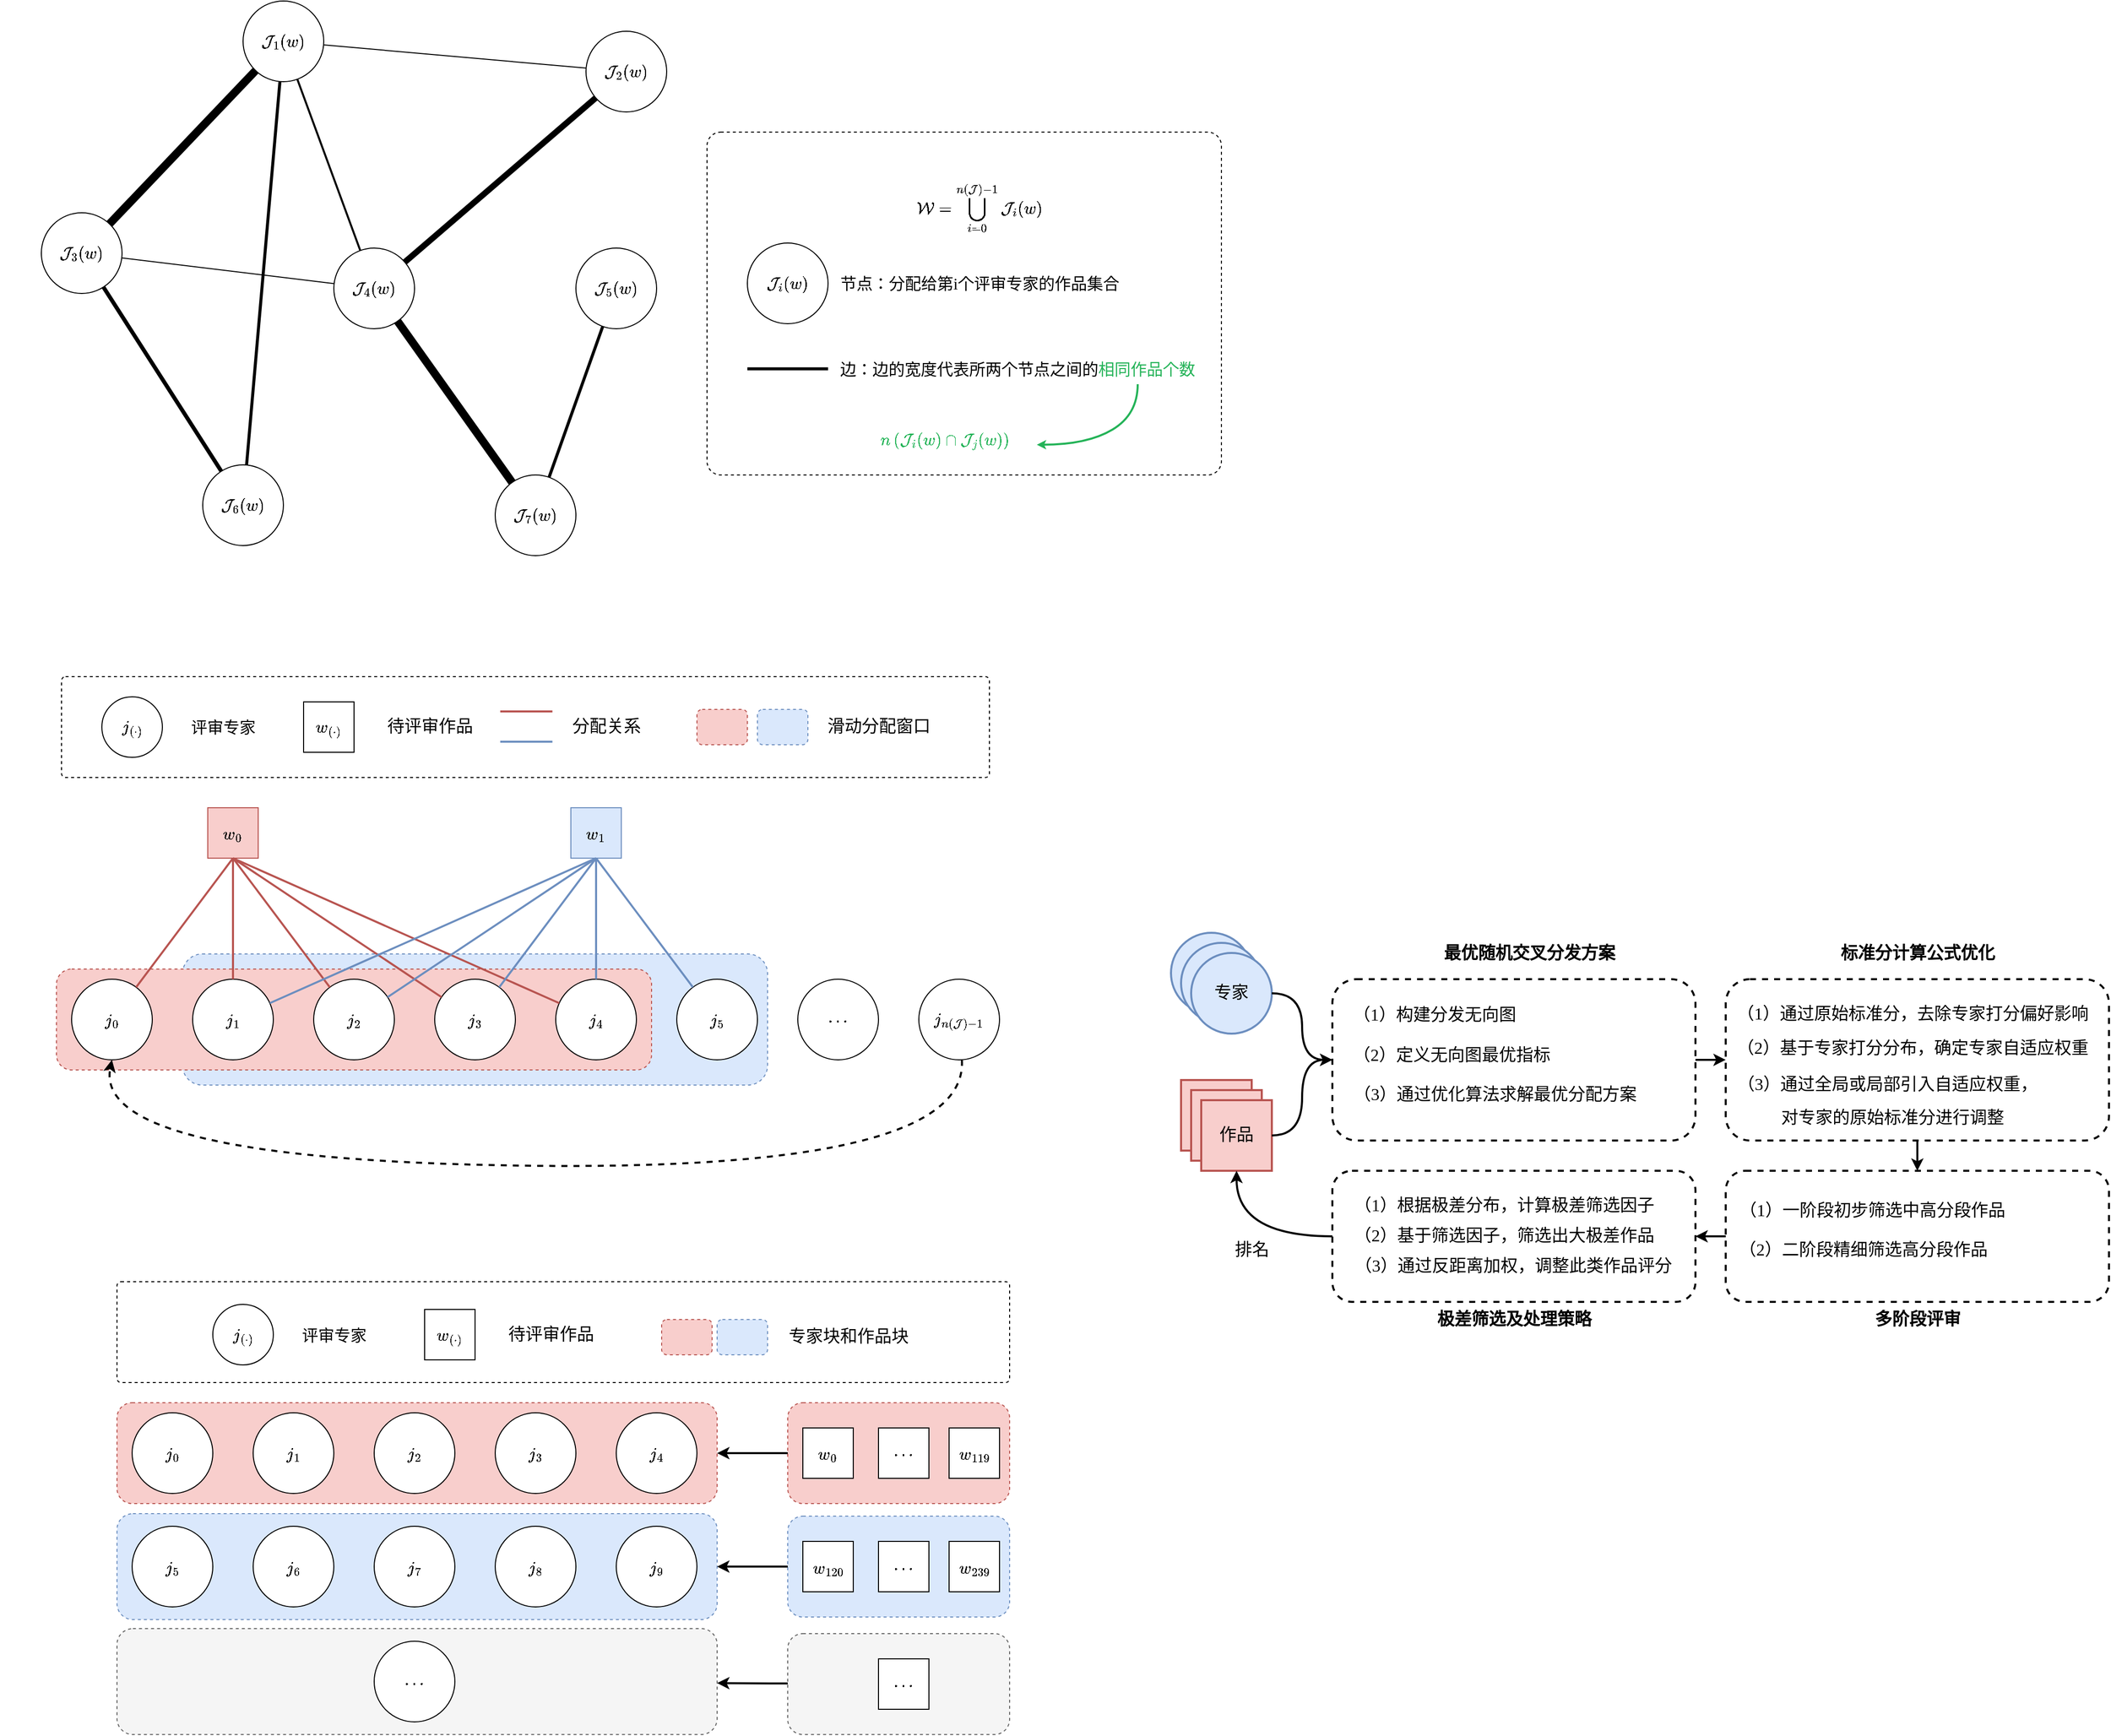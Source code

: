 <mxfile version="20.6.2" type="device"><diagram id="6mnL6-trWgW2ORYR0rq7" name="Page-1"><mxGraphModel dx="1422" dy="939" grid="1" gridSize="10" guides="1" tooltips="1" connect="1" arrows="1" fold="1" page="1" pageScale="1" pageWidth="850" pageHeight="1100" math="1" shadow="0"><root><mxCell id="0"/><mxCell id="1" parent="0"/><mxCell id="zlyJCA2p7fz-9SSnU2Si-29" value="" style="rounded=1;whiteSpace=wrap;html=1;strokeWidth=1;fontFamily=STKAITI;fontSize=16;dashed=1;arcSize=4;fontStyle=0" parent="1" vertex="1"><mxGeometry x="30" y="1020" width="920" height="100" as="geometry"/></mxCell><mxCell id="zlyJCA2p7fz-9SSnU2Si-14" value="" style="rounded=1;whiteSpace=wrap;html=1;fontSize=16;dashed=1;fillColor=#dae8fc;strokeColor=#6c8ebf;strokeWidth=1;fontFamily=STKAITI;fontStyle=0" parent="1" vertex="1"><mxGeometry x="150" y="1295" width="580" height="130" as="geometry"/></mxCell><mxCell id="zlyJCA2p7fz-9SSnU2Si-12" value="" style="rounded=1;whiteSpace=wrap;html=1;fontSize=16;dashed=1;fillColor=#f8cecc;strokeColor=#b85450;strokeWidth=1;fontFamily=STKAITI;fontStyle=0" parent="1" vertex="1"><mxGeometry x="25" y="1310" width="590" height="100" as="geometry"/></mxCell><mxCell id="l0SmuVakoMEHVjFLr91U-45" value="" style="rounded=1;whiteSpace=wrap;html=1;strokeWidth=1;fontFamily=STKAITI;fontSize=16;dashed=1;arcSize=4;fontStyle=0" parent="1" vertex="1"><mxGeometry x="670" y="480" width="510" height="340" as="geometry"/></mxCell><mxCell id="l0SmuVakoMEHVjFLr91U-13" value="$$\mathcal{J}_3{(w)}$$" style="ellipse;whiteSpace=wrap;html=1;aspect=fixed;strokeWidth=1;fontSize=16;fontFamily=STKAITI;fontStyle=0" parent="1" vertex="1"><mxGeometry x="10" y="560" width="80" height="80" as="geometry"/></mxCell><mxCell id="l0SmuVakoMEHVjFLr91U-14" value="$$\mathcal{J}_1{(w)}$$" style="ellipse;whiteSpace=wrap;html=1;aspect=fixed;strokeWidth=1;fontSize=16;fontFamily=STKAITI;fontStyle=0" parent="1" vertex="1"><mxGeometry x="210" y="350" width="80" height="80" as="geometry"/></mxCell><mxCell id="l0SmuVakoMEHVjFLr91U-16" value="$$\mathcal{J}_2{(w)}$$" style="ellipse;whiteSpace=wrap;html=1;aspect=fixed;strokeWidth=1;fontSize=16;fontFamily=STKAITI;fontStyle=0" parent="1" vertex="1"><mxGeometry x="550" y="380" width="80" height="80" as="geometry"/></mxCell><mxCell id="l0SmuVakoMEHVjFLr91U-17" value="" style="endArrow=none;html=1;strokeWidth=8;endSize=3;fontSize=16;fontFamily=STKAITI;fontStyle=0;curved=1;" parent="1" source="l0SmuVakoMEHVjFLr91U-13" target="l0SmuVakoMEHVjFLr91U-14" edge="1"><mxGeometry width="50" height="50" relative="1" as="geometry"><mxPoint x="400" y="490" as="sourcePoint"/><mxPoint x="450" y="440" as="targetPoint"/></mxGeometry></mxCell><mxCell id="l0SmuVakoMEHVjFLr91U-18" value="" style="endArrow=none;html=1;strokeWidth=1;endSize=3;fontSize=16;fontFamily=STKAITI;fontStyle=0;curved=1;" parent="1" source="l0SmuVakoMEHVjFLr91U-16" target="l0SmuVakoMEHVjFLr91U-14" edge="1"><mxGeometry width="50" height="50" relative="1" as="geometry"><mxPoint x="400" y="490" as="sourcePoint"/><mxPoint x="450" y="440" as="targetPoint"/></mxGeometry></mxCell><mxCell id="l0SmuVakoMEHVjFLr91U-19" value="$$\mathcal{J}_6{(w)}$$" style="ellipse;whiteSpace=wrap;html=1;aspect=fixed;strokeWidth=1;fontSize=16;fontFamily=STKAITI;fontStyle=0" parent="1" vertex="1"><mxGeometry x="170" y="810" width="80" height="80" as="geometry"/></mxCell><mxCell id="l0SmuVakoMEHVjFLr91U-20" value="$$\mathcal{J}_7{(w)}$$" style="ellipse;whiteSpace=wrap;html=1;aspect=fixed;strokeWidth=1;fontSize=16;fontFamily=STKAITI;fontStyle=0" parent="1" vertex="1"><mxGeometry x="460" y="820" width="80" height="80" as="geometry"/></mxCell><mxCell id="l0SmuVakoMEHVjFLr91U-21" value="$$\mathcal{J}_4{(w)}$$" style="ellipse;whiteSpace=wrap;html=1;aspect=fixed;strokeWidth=1;fontSize=16;fontFamily=STKAITI;fontStyle=0" parent="1" vertex="1"><mxGeometry x="300" y="595" width="80" height="80" as="geometry"/></mxCell><mxCell id="l0SmuVakoMEHVjFLr91U-22" value="$$\mathcal{J}_5{(w)}$$" style="ellipse;whiteSpace=wrap;html=1;aspect=fixed;strokeWidth=1;fontSize=16;fontFamily=STKAITI;fontStyle=0" parent="1" vertex="1"><mxGeometry x="540" y="595" width="80" height="80" as="geometry"/></mxCell><mxCell id="l0SmuVakoMEHVjFLr91U-24" value="" style="endArrow=none;html=1;strokeWidth=1;endSize=3;fontSize=16;fontFamily=STKAITI;fontStyle=0;curved=1;" parent="1" source="l0SmuVakoMEHVjFLr91U-13" target="l0SmuVakoMEHVjFLr91U-21" edge="1"><mxGeometry width="50" height="50" relative="1" as="geometry"><mxPoint x="125.158" y="588.902" as="sourcePoint"/><mxPoint x="244.832" y="441.09" as="targetPoint"/></mxGeometry></mxCell><mxCell id="l0SmuVakoMEHVjFLr91U-25" value="" style="endArrow=none;html=1;strokeWidth=4;endSize=3;fontSize=16;fontFamily=STKAITI;fontStyle=0;curved=1;" parent="1" source="l0SmuVakoMEHVjFLr91U-13" target="l0SmuVakoMEHVjFLr91U-19" edge="1"><mxGeometry width="50" height="50" relative="1" as="geometry"><mxPoint x="135.158" y="598.902" as="sourcePoint"/><mxPoint x="254.832" y="451.09" as="targetPoint"/></mxGeometry></mxCell><mxCell id="l0SmuVakoMEHVjFLr91U-26" value="" style="endArrow=none;html=1;strokeWidth=6;endSize=3;fontSize=16;fontFamily=STKAITI;fontStyle=0;curved=1;" parent="1" source="l0SmuVakoMEHVjFLr91U-21" target="l0SmuVakoMEHVjFLr91U-16" edge="1"><mxGeometry width="50" height="50" relative="1" as="geometry"><mxPoint x="349.998" y="670.002" as="sourcePoint"/><mxPoint x="469.672" y="522.19" as="targetPoint"/></mxGeometry></mxCell><mxCell id="l0SmuVakoMEHVjFLr91U-27" value="" style="endArrow=none;html=1;strokeWidth=8;endSize=3;fontSize=16;fontFamily=STKAITI;fontStyle=0;curved=1;" parent="1" source="l0SmuVakoMEHVjFLr91U-20" target="l0SmuVakoMEHVjFLr91U-21" edge="1"><mxGeometry width="50" height="50" relative="1" as="geometry"><mxPoint x="319.998" y="790.002" as="sourcePoint"/><mxPoint x="439.672" y="642.19" as="targetPoint"/></mxGeometry></mxCell><mxCell id="l0SmuVakoMEHVjFLr91U-29" value="" style="endArrow=none;html=1;strokeWidth=3;endSize=3;fontSize=16;fontFamily=STKAITI;fontStyle=0;curved=1;" parent="1" source="l0SmuVakoMEHVjFLr91U-20" target="l0SmuVakoMEHVjFLr91U-22" edge="1"><mxGeometry width="50" height="50" relative="1" as="geometry"><mxPoint x="175.158" y="638.902" as="sourcePoint"/><mxPoint x="294.832" y="491.09" as="targetPoint"/></mxGeometry></mxCell><mxCell id="l0SmuVakoMEHVjFLr91U-30" value="" style="endArrow=none;html=1;strokeWidth=2;endSize=3;fontSize=16;fontFamily=STKAITI;fontStyle=0;curved=1;" parent="1" source="l0SmuVakoMEHVjFLr91U-14" target="l0SmuVakoMEHVjFLr91U-21" edge="1"><mxGeometry width="50" height="50" relative="1" as="geometry"><mxPoint x="139.805" y="623.946" as="sourcePoint"/><mxPoint x="260.199" y="636.02" as="targetPoint"/></mxGeometry></mxCell><mxCell id="l0SmuVakoMEHVjFLr91U-33" value="" style="endArrow=none;html=1;strokeWidth=3;endSize=3;fontSize=16;fontFamily=STKAITI;fontStyle=0;curved=1;" parent="1" source="l0SmuVakoMEHVjFLr91U-14" target="l0SmuVakoMEHVjFLr91U-19" edge="1"><mxGeometry width="50" height="50" relative="1" as="geometry"><mxPoint x="114.104" y="657.431" as="sourcePoint"/><mxPoint x="165.711" y="792.639" as="targetPoint"/></mxGeometry></mxCell><mxCell id="l0SmuVakoMEHVjFLr91U-34" value="$$\mathcal{W}=\bigcup_{i=0}^{n(\mathcal{J})-1}\mathcal{J}_i(w)$$" style="text;html=1;align=center;verticalAlign=middle;resizable=0;points=[];autosize=1;strokeColor=none;fillColor=none;fontSize=16;fontFamily=STKAITI;fontStyle=0" parent="1" vertex="1"><mxGeometry x="700" y="540" width="480" height="30" as="geometry"/></mxCell><mxCell id="l0SmuVakoMEHVjFLr91U-39" value="节点：分配给第i个评审专家的作品集合" style="text;html=1;align=center;verticalAlign=middle;resizable=0;points=[];autosize=1;strokeColor=none;fillColor=none;fontSize=16;fontFamily=STKAITI;fontStyle=0" parent="1" vertex="1"><mxGeometry x="790" y="615" width="300" height="30" as="geometry"/></mxCell><mxCell id="l0SmuVakoMEHVjFLr91U-40" value="$$\mathcal{J}_{i}{(w)}$$" style="ellipse;whiteSpace=wrap;html=1;aspect=fixed;strokeWidth=1;fontSize=16;fontFamily=STKAITI;fontStyle=0" parent="1" vertex="1"><mxGeometry x="710" y="590" width="80" height="80" as="geometry"/></mxCell><mxCell id="l0SmuVakoMEHVjFLr91U-41" value="" style="endArrow=none;html=1;strokeWidth=3;endSize=3;fontSize=16;fontFamily=STKAITI;fontStyle=0;curved=1;" parent="1" edge="1"><mxGeometry width="50" height="50" relative="1" as="geometry"><mxPoint x="710" y="714.76" as="sourcePoint"/><mxPoint x="790" y="714.76" as="targetPoint"/></mxGeometry></mxCell><mxCell id="l0SmuVakoMEHVjFLr91U-42" value="边：边的宽度代表所两个节点之间的&lt;font color=&quot;#24b358&quot;&gt;相同作品个数&lt;/font&gt;" style="text;html=1;align=left;verticalAlign=middle;resizable=0;points=[];autosize=1;strokeColor=none;fillColor=none;fontSize=16;fontFamily=STKAITI;fontStyle=0" parent="1" vertex="1"><mxGeometry x="800" y="700" width="380" height="30" as="geometry"/></mxCell><mxCell id="l0SmuVakoMEHVjFLr91U-43" value="$$n\left(\mathcal{J}_i(w)\cap\mathcal{J}_j(w)&lt;br&gt;\right)$$" style="text;html=1;align=center;verticalAlign=middle;resizable=0;points=[];autosize=1;strokeColor=none;fillColor=none;fontSize=16;fontFamily=STKAITI;fontColor=#24B358;fontStyle=0" parent="1" vertex="1"><mxGeometry x="740" y="760" width="330" height="50" as="geometry"/></mxCell><mxCell id="l0SmuVakoMEHVjFLr91U-48" value="" style="curved=1;endArrow=classic;html=1;strokeWidth=2;fontFamily=STKAITI;fontSize=16;fontColor=#24B358;endSize=3;strokeColor=#24B358;fontStyle=0" parent="1" edge="1"><mxGeometry width="50" height="50" relative="1" as="geometry"><mxPoint x="1097" y="730" as="sourcePoint"/><mxPoint x="997" y="790" as="targetPoint"/><Array as="points"><mxPoint x="1097" y="760"/><mxPoint x="1047" y="790"/></Array></mxGeometry></mxCell><mxCell id="zlyJCA2p7fz-9SSnU2Si-2" value="$$j_2$$" style="ellipse;whiteSpace=wrap;html=1;aspect=fixed;fontSize=16;fontFamily=STKAITI;fontStyle=0" parent="1" vertex="1"><mxGeometry x="280" y="1320" width="80" height="80" as="geometry"/></mxCell><mxCell id="zlyJCA2p7fz-9SSnU2Si-3" value="$$j_3$$" style="ellipse;whiteSpace=wrap;html=1;aspect=fixed;fontSize=16;fontFamily=STKAITI;fontStyle=0" parent="1" vertex="1"><mxGeometry x="400" y="1320" width="80" height="80" as="geometry"/></mxCell><mxCell id="zlyJCA2p7fz-9SSnU2Si-4" value="$$j_4$$" style="ellipse;whiteSpace=wrap;html=1;aspect=fixed;fontSize=16;fontFamily=STKAITI;fontStyle=0" parent="1" vertex="1"><mxGeometry x="520" y="1320" width="80" height="80" as="geometry"/></mxCell><mxCell id="zlyJCA2p7fz-9SSnU2Si-5" value="$$j_5$$" style="ellipse;whiteSpace=wrap;html=1;aspect=fixed;fontSize=16;fontFamily=STKAITI;fontStyle=0" parent="1" vertex="1"><mxGeometry x="640" y="1320" width="80" height="80" as="geometry"/></mxCell><mxCell id="zlyJCA2p7fz-9SSnU2Si-7" value="$$j_1$$" style="ellipse;whiteSpace=wrap;html=1;aspect=fixed;fontSize=16;fontFamily=STKAITI;fontStyle=0" parent="1" vertex="1"><mxGeometry x="160" y="1320" width="80" height="80" as="geometry"/></mxCell><mxCell id="zlyJCA2p7fz-9SSnU2Si-8" value="$$\cdots$$" style="ellipse;whiteSpace=wrap;html=1;aspect=fixed;fontSize=16;fontFamily=STKAITI;fontStyle=0" parent="1" vertex="1"><mxGeometry x="760" y="1320" width="80" height="80" as="geometry"/></mxCell><mxCell id="zlyJCA2p7fz-9SSnU2Si-9" value="$$j_{n(\mathcal{J})-1}$$" style="ellipse;whiteSpace=wrap;html=1;aspect=fixed;fontSize=16;fontFamily=STKAITI;fontStyle=0" parent="1" vertex="1"><mxGeometry x="880" y="1320" width="80" height="80" as="geometry"/></mxCell><mxCell id="zlyJCA2p7fz-9SSnU2Si-11" value="$$j_0$$" style="ellipse;whiteSpace=wrap;html=1;aspect=fixed;fontSize=16;fontFamily=STKAITI;fontStyle=0" parent="1" vertex="1"><mxGeometry x="40" y="1320" width="80" height="80" as="geometry"/></mxCell><mxCell id="zlyJCA2p7fz-9SSnU2Si-15" value="$$w_0$$" style="whiteSpace=wrap;html=1;aspect=fixed;strokeWidth=1;fontSize=16;fillColor=#f8cecc;strokeColor=#b85450;fontFamily=STKAITI;fontStyle=0" parent="1" vertex="1"><mxGeometry x="175" y="1150" width="50" height="50" as="geometry"/></mxCell><mxCell id="zlyJCA2p7fz-9SSnU2Si-16" value="$$w_1$$" style="whiteSpace=wrap;html=1;aspect=fixed;strokeWidth=1;fontSize=16;fillColor=#dae8fc;strokeColor=#6c8ebf;fontFamily=STKAITI;fontStyle=0" parent="1" vertex="1"><mxGeometry x="535" y="1150" width="50" height="50" as="geometry"/></mxCell><mxCell id="zlyJCA2p7fz-9SSnU2Si-17" value="" style="endArrow=none;html=1;rounded=0;fontSize=16;fillColor=#f8cecc;strokeColor=#b85450;strokeWidth=2;entryX=0.5;entryY=1;entryDx=0;entryDy=0;fontFamily=STKAITI;fontStyle=0;curved=1;" parent="1" source="zlyJCA2p7fz-9SSnU2Si-11" target="zlyJCA2p7fz-9SSnU2Si-15" edge="1"><mxGeometry width="50" height="50" relative="1" as="geometry"><mxPoint x="470" y="1290" as="sourcePoint"/><mxPoint x="315" y="1160" as="targetPoint"/></mxGeometry></mxCell><mxCell id="zlyJCA2p7fz-9SSnU2Si-18" value="" style="endArrow=none;html=1;rounded=0;fontSize=16;fillColor=#f8cecc;strokeColor=#b85450;strokeWidth=2;entryX=0.5;entryY=1;entryDx=0;entryDy=0;fontFamily=STKAITI;fontStyle=0;curved=1;" parent="1" source="zlyJCA2p7fz-9SSnU2Si-7" target="zlyJCA2p7fz-9SSnU2Si-15" edge="1"><mxGeometry width="50" height="50" relative="1" as="geometry"><mxPoint x="118.895" y="1342.34" as="sourcePoint"/><mxPoint x="300.0" y="1168.936" as="targetPoint"/></mxGeometry></mxCell><mxCell id="zlyJCA2p7fz-9SSnU2Si-19" value="" style="endArrow=none;html=1;rounded=0;fontSize=16;fillColor=#f8cecc;strokeColor=#b85450;strokeWidth=2;entryX=0.5;entryY=1;entryDx=0;entryDy=0;fontFamily=STKAITI;fontStyle=0;curved=1;" parent="1" source="zlyJCA2p7fz-9SSnU2Si-2" target="zlyJCA2p7fz-9SSnU2Si-15" edge="1"><mxGeometry width="50" height="50" relative="1" as="geometry"><mxPoint x="128.895" y="1352.34" as="sourcePoint"/><mxPoint x="320" y="1170" as="targetPoint"/></mxGeometry></mxCell><mxCell id="zlyJCA2p7fz-9SSnU2Si-20" value="" style="endArrow=none;html=1;rounded=0;fontSize=16;fillColor=#f8cecc;strokeColor=#b85450;strokeWidth=2;entryX=0.5;entryY=1;entryDx=0;entryDy=0;fontFamily=STKAITI;fontStyle=0;curved=1;" parent="1" source="zlyJCA2p7fz-9SSnU2Si-3" target="zlyJCA2p7fz-9SSnU2Si-15" edge="1"><mxGeometry width="50" height="50" relative="1" as="geometry"><mxPoint x="138.895" y="1362.34" as="sourcePoint"/><mxPoint x="320.0" y="1188.936" as="targetPoint"/></mxGeometry></mxCell><mxCell id="zlyJCA2p7fz-9SSnU2Si-21" value="" style="endArrow=none;html=1;rounded=0;fontSize=16;fillColor=#f8cecc;strokeColor=#b85450;strokeWidth=2;exitX=0.5;exitY=1;exitDx=0;exitDy=0;fontFamily=STKAITI;fontStyle=0;curved=1;" parent="1" source="zlyJCA2p7fz-9SSnU2Si-15" target="zlyJCA2p7fz-9SSnU2Si-4" edge="1"><mxGeometry width="50" height="50" relative="1" as="geometry"><mxPoint x="148.895" y="1372.34" as="sourcePoint"/><mxPoint x="330.0" y="1198.936" as="targetPoint"/></mxGeometry></mxCell><mxCell id="zlyJCA2p7fz-9SSnU2Si-22" value="" style="endArrow=none;html=1;rounded=0;fontSize=16;fillColor=#dae8fc;strokeColor=#6c8ebf;strokeWidth=2;entryX=0.5;entryY=1;entryDx=0;entryDy=0;fontFamily=STKAITI;fontStyle=0;curved=1;" parent="1" source="zlyJCA2p7fz-9SSnU2Si-2" target="zlyJCA2p7fz-9SSnU2Si-16" edge="1"><mxGeometry width="50" height="50" relative="1" as="geometry"><mxPoint x="299.999" y="1334.06" as="sourcePoint"/><mxPoint x="504.55" y="1160" as="targetPoint"/></mxGeometry></mxCell><mxCell id="zlyJCA2p7fz-9SSnU2Si-23" value="" style="endArrow=none;html=1;rounded=0;fontSize=16;fillColor=#dae8fc;strokeColor=#6c8ebf;strokeWidth=2;entryX=0.5;entryY=1;entryDx=0;entryDy=0;fontFamily=STKAITI;fontStyle=0;curved=1;" parent="1" source="zlyJCA2p7fz-9SSnU2Si-3" target="zlyJCA2p7fz-9SSnU2Si-16" edge="1"><mxGeometry width="50" height="50" relative="1" as="geometry"><mxPoint x="409.458" y="1325.306" as="sourcePoint"/><mxPoint x="504.55" y="1160" as="targetPoint"/></mxGeometry></mxCell><mxCell id="zlyJCA2p7fz-9SSnU2Si-24" value="" style="endArrow=none;html=1;rounded=0;fontSize=16;fillColor=#dae8fc;strokeColor=#6c8ebf;strokeWidth=2;entryX=0.5;entryY=1;entryDx=0;entryDy=0;fontFamily=STKAITI;fontStyle=0;curved=1;" parent="1" source="zlyJCA2p7fz-9SSnU2Si-4" target="zlyJCA2p7fz-9SSnU2Si-16" edge="1"><mxGeometry width="50" height="50" relative="1" as="geometry"><mxPoint x="508.598" y="1320.011" as="sourcePoint"/><mxPoint x="504.55" y="1160" as="targetPoint"/></mxGeometry></mxCell><mxCell id="zlyJCA2p7fz-9SSnU2Si-25" value="" style="endArrow=none;html=1;rounded=0;fontSize=16;fillColor=#dae8fc;strokeColor=#6c8ebf;strokeWidth=2;entryX=0.5;entryY=1;entryDx=0;entryDy=0;fontFamily=STKAITI;fontStyle=0;curved=1;" parent="1" source="zlyJCA2p7fz-9SSnU2Si-5" target="zlyJCA2p7fz-9SSnU2Si-16" edge="1"><mxGeometry width="50" height="50" relative="1" as="geometry"><mxPoint x="608.379" y="1326.062" as="sourcePoint"/><mxPoint x="504.55" y="1160" as="targetPoint"/></mxGeometry></mxCell><mxCell id="zlyJCA2p7fz-9SSnU2Si-26" value="" style="endArrow=none;html=1;rounded=0;fontSize=16;fillColor=#dae8fc;strokeColor=#6c8ebf;strokeWidth=2;exitX=0.5;exitY=1;exitDx=0;exitDy=0;fontFamily=STKAITI;fontStyle=0;curved=1;" parent="1" source="zlyJCA2p7fz-9SSnU2Si-16" target="zlyJCA2p7fz-9SSnU2Si-7" edge="1"><mxGeometry width="50" height="50" relative="1" as="geometry"><mxPoint x="504.55" y="1160" as="sourcePoint"/><mxPoint x="718.576" y="1334.69" as="targetPoint"/></mxGeometry></mxCell><mxCell id="zlyJCA2p7fz-9SSnU2Si-27" value="" style="endArrow=classic;html=1;strokeWidth=2;fontSize=16;entryX=0.5;entryY=1;entryDx=0;entryDy=0;dashed=1;shadow=0;curved=1;fontFamily=STKAITI;fontStyle=0" parent="1" source="zlyJCA2p7fz-9SSnU2Si-9" target="zlyJCA2p7fz-9SSnU2Si-11" edge="1"><mxGeometry width="50" height="50" relative="1" as="geometry"><mxPoint x="880" y="1480" as="sourcePoint"/><mxPoint x="440" y="1420" as="targetPoint"/><Array as="points"><mxPoint x="930" y="1510"/><mxPoint x="60" y="1500"/></Array></mxGeometry></mxCell><mxCell id="zlyJCA2p7fz-9SSnU2Si-28" value="$$j_{(\cdot)}$$" style="ellipse;whiteSpace=wrap;html=1;aspect=fixed;fontSize=16;fontFamily=STKAITI;fontStyle=0" parent="1" vertex="1"><mxGeometry x="70" y="1040" width="60" height="60" as="geometry"/></mxCell><mxCell id="zlyJCA2p7fz-9SSnU2Si-31" value="评审专家" style="text;html=1;align=center;verticalAlign=middle;resizable=0;points=[];autosize=1;strokeColor=none;fillColor=none;fontSize=16;fontFamily=STKAITI;fontStyle=0" parent="1" vertex="1"><mxGeometry x="145" y="1055" width="90" height="30" as="geometry"/></mxCell><mxCell id="zlyJCA2p7fz-9SSnU2Si-35" value="$$w_{(\cdot)}$$" style="whiteSpace=wrap;html=1;aspect=fixed;strokeWidth=1;fontSize=16;fontFamily=STKAITI;fontStyle=0" parent="1" vertex="1"><mxGeometry x="270" y="1045" width="50" height="50" as="geometry"/></mxCell><mxCell id="zlyJCA2p7fz-9SSnU2Si-36" value="待评审作品" style="text;html=1;align=center;verticalAlign=middle;resizable=0;points=[];autosize=1;strokeColor=none;fillColor=none;fontSize=17;fontFamily=STKAITI;fontColor=#000000;fontStyle=0" parent="1" vertex="1"><mxGeometry x="340" y="1055" width="110" height="30" as="geometry"/></mxCell><mxCell id="zlyJCA2p7fz-9SSnU2Si-37" value="" style="rounded=1;whiteSpace=wrap;html=1;fontSize=16;dashed=1;fillColor=#f8cecc;strokeColor=#b85450;strokeWidth=1;fontFamily=STKAITI;fontStyle=0" parent="1" vertex="1"><mxGeometry x="660" y="1052.5" width="50" height="35" as="geometry"/></mxCell><mxCell id="zlyJCA2p7fz-9SSnU2Si-39" value="" style="rounded=1;whiteSpace=wrap;html=1;fontSize=16;dashed=1;fillColor=#dae8fc;strokeColor=#6c8ebf;strokeWidth=1;fontFamily=STKAITI;fontStyle=0" parent="1" vertex="1"><mxGeometry x="720" y="1052.5" width="50" height="35" as="geometry"/></mxCell><mxCell id="zlyJCA2p7fz-9SSnU2Si-40" value="滑动分配窗口" style="text;html=1;align=center;verticalAlign=middle;resizable=0;points=[];autosize=1;strokeColor=none;fillColor=none;fontSize=17;fontFamily=STKAITI;fontColor=#000000;fontStyle=0" parent="1" vertex="1"><mxGeometry x="775" y="1055" width="130" height="30" as="geometry"/></mxCell><mxCell id="zlyJCA2p7fz-9SSnU2Si-41" value="" style="endArrow=none;html=1;rounded=0;fontSize=16;fillColor=#f8cecc;strokeColor=#b85450;strokeWidth=2;exitX=0.5;exitY=1;exitDx=0;exitDy=0;fontFamily=STKAITI;fontStyle=0;curved=1;" parent="1" edge="1"><mxGeometry width="50" height="50" relative="1" as="geometry"><mxPoint x="465" y="1054.52" as="sourcePoint"/><mxPoint x="516.72" y="1054.52" as="targetPoint"/></mxGeometry></mxCell><mxCell id="zlyJCA2p7fz-9SSnU2Si-42" value="" style="endArrow=none;html=1;rounded=0;fontSize=16;fillColor=#dae8fc;strokeColor=#6c8ebf;strokeWidth=2;exitX=0.5;exitY=1;exitDx=0;exitDy=0;fontFamily=STKAITI;fontStyle=0;curved=1;" parent="1" edge="1"><mxGeometry width="50" height="50" relative="1" as="geometry"><mxPoint x="465" y="1084.52" as="sourcePoint"/><mxPoint x="516.72" y="1084.52" as="targetPoint"/></mxGeometry></mxCell><mxCell id="zlyJCA2p7fz-9SSnU2Si-43" value="分配关系" style="text;html=1;align=center;verticalAlign=middle;resizable=0;points=[];autosize=1;strokeColor=none;fillColor=none;fontSize=17;fontFamily=STKAITI;fontColor=#000000;fontStyle=0" parent="1" vertex="1"><mxGeometry x="525" y="1054.52" width="90" height="30" as="geometry"/></mxCell><mxCell id="zlyJCA2p7fz-9SSnU2Si-49" value="" style="rounded=1;whiteSpace=wrap;html=1;fontSize=16;dashed=1;fillColor=#dae8fc;strokeColor=#6c8ebf;strokeWidth=1;fontFamily=STKAITI;fontStyle=0" parent="1" vertex="1"><mxGeometry x="85" y="1850" width="595" height="105" as="geometry"/></mxCell><mxCell id="zlyJCA2p7fz-9SSnU2Si-50" value="" style="rounded=1;whiteSpace=wrap;html=1;fontSize=16;dashed=1;fillColor=#f8cecc;strokeColor=#b85450;strokeWidth=1;fontFamily=STKAITI;fontStyle=0" parent="1" vertex="1"><mxGeometry x="85" y="1740" width="595" height="100" as="geometry"/></mxCell><mxCell id="zlyJCA2p7fz-9SSnU2Si-51" value="$$j_2$$" style="ellipse;whiteSpace=wrap;html=1;aspect=fixed;fontSize=16;fontFamily=STKAITI;fontStyle=0" parent="1" vertex="1"><mxGeometry x="340" y="1750" width="80" height="80" as="geometry"/></mxCell><mxCell id="zlyJCA2p7fz-9SSnU2Si-52" value="$$j_3$$" style="ellipse;whiteSpace=wrap;html=1;aspect=fixed;fontSize=16;fontFamily=STKAITI;fontStyle=0" parent="1" vertex="1"><mxGeometry x="460" y="1750" width="80" height="80" as="geometry"/></mxCell><mxCell id="zlyJCA2p7fz-9SSnU2Si-53" value="$$j_4$$" style="ellipse;whiteSpace=wrap;html=1;aspect=fixed;fontSize=16;fontFamily=STKAITI;fontStyle=0" parent="1" vertex="1"><mxGeometry x="580" y="1750" width="80" height="80" as="geometry"/></mxCell><mxCell id="zlyJCA2p7fz-9SSnU2Si-54" value="$$j_5$$" style="ellipse;whiteSpace=wrap;html=1;aspect=fixed;fontSize=16;fontFamily=STKAITI;fontStyle=0" parent="1" vertex="1"><mxGeometry x="100" y="1862.5" width="80" height="80" as="geometry"/></mxCell><mxCell id="zlyJCA2p7fz-9SSnU2Si-55" value="$$j_1$$" style="ellipse;whiteSpace=wrap;html=1;aspect=fixed;fontSize=16;fontFamily=STKAITI;fontStyle=0" parent="1" vertex="1"><mxGeometry x="220" y="1750" width="80" height="80" as="geometry"/></mxCell><mxCell id="zlyJCA2p7fz-9SSnU2Si-56" value="$$j_0$$" style="ellipse;whiteSpace=wrap;html=1;aspect=fixed;fontSize=16;fontFamily=STKAITI;fontStyle=0" parent="1" vertex="1"><mxGeometry x="100" y="1750" width="80" height="80" as="geometry"/></mxCell><mxCell id="zlyJCA2p7fz-9SSnU2Si-57" value="$$j_6$$" style="ellipse;whiteSpace=wrap;html=1;aspect=fixed;fontSize=16;fontFamily=STKAITI;fontStyle=0" parent="1" vertex="1"><mxGeometry x="220" y="1862.5" width="80" height="80" as="geometry"/></mxCell><mxCell id="zlyJCA2p7fz-9SSnU2Si-58" value="$$j_7$$" style="ellipse;whiteSpace=wrap;html=1;aspect=fixed;fontSize=16;fontFamily=STKAITI;fontStyle=0" parent="1" vertex="1"><mxGeometry x="340" y="1862.5" width="80" height="80" as="geometry"/></mxCell><mxCell id="zlyJCA2p7fz-9SSnU2Si-59" value="$$j_8$$" style="ellipse;whiteSpace=wrap;html=1;aspect=fixed;fontSize=16;fontFamily=STKAITI;fontStyle=0" parent="1" vertex="1"><mxGeometry x="460" y="1862.5" width="80" height="80" as="geometry"/></mxCell><mxCell id="zlyJCA2p7fz-9SSnU2Si-60" value="$$j_9$$" style="ellipse;whiteSpace=wrap;html=1;aspect=fixed;fontSize=16;fontFamily=STKAITI;fontStyle=0" parent="1" vertex="1"><mxGeometry x="580" y="1862.5" width="80" height="80" as="geometry"/></mxCell><mxCell id="zlyJCA2p7fz-9SSnU2Si-61" value="" style="rounded=1;whiteSpace=wrap;html=1;fontSize=16;dashed=1;fillColor=#f5f5f5;strokeColor=#666666;strokeWidth=1;fontFamily=STKAITI;fontStyle=0;fontColor=#333333;" parent="1" vertex="1"><mxGeometry x="85" y="1964" width="595" height="105" as="geometry"/></mxCell><mxCell id="zlyJCA2p7fz-9SSnU2Si-62" value="" style="rounded=1;whiteSpace=wrap;html=1;fontSize=16;dashed=1;fillColor=#f8cecc;strokeColor=#b85450;strokeWidth=1;fontFamily=STKAITI;fontStyle=0" parent="1" vertex="1"><mxGeometry x="750" y="1740" width="220" height="100" as="geometry"/></mxCell><mxCell id="zlyJCA2p7fz-9SSnU2Si-63" value="" style="endArrow=classic;html=1;shadow=0;strokeWidth=2;fontFamily=STKAITI;fontSize=17;fontColor=#000000;curved=1;fontStyle=0" parent="1" source="zlyJCA2p7fz-9SSnU2Si-62" target="zlyJCA2p7fz-9SSnU2Si-50" edge="1"><mxGeometry width="50" height="50" relative="1" as="geometry"><mxPoint x="700" y="1810" as="sourcePoint"/><mxPoint x="750" y="1760" as="targetPoint"/></mxGeometry></mxCell><mxCell id="zlyJCA2p7fz-9SSnU2Si-64" value="$$w_0$$" style="whiteSpace=wrap;html=1;aspect=fixed;strokeWidth=1;fontSize=16;fontFamily=STKAITI;fontStyle=0" parent="1" vertex="1"><mxGeometry x="765" y="1765" width="50" height="50" as="geometry"/></mxCell><mxCell id="zlyJCA2p7fz-9SSnU2Si-65" value="$$\cdots$$" style="whiteSpace=wrap;html=1;aspect=fixed;strokeWidth=1;fontSize=16;fontFamily=STKAITI;fontStyle=0" parent="1" vertex="1"><mxGeometry x="840" y="1765" width="50" height="50" as="geometry"/></mxCell><mxCell id="zlyJCA2p7fz-9SSnU2Si-66" value="$$w_{119}$$" style="whiteSpace=wrap;html=1;aspect=fixed;strokeWidth=1;fontSize=16;fontFamily=STKAITI;fontStyle=0" parent="1" vertex="1"><mxGeometry x="910" y="1765" width="50" height="50" as="geometry"/></mxCell><mxCell id="zlyJCA2p7fz-9SSnU2Si-67" value="" style="rounded=1;whiteSpace=wrap;html=1;fontSize=16;dashed=1;fillColor=#dae8fc;strokeColor=#6c8ebf;strokeWidth=1;fontFamily=STKAITI;fontStyle=0" parent="1" vertex="1"><mxGeometry x="750" y="1852.5" width="220" height="100" as="geometry"/></mxCell><mxCell id="zlyJCA2p7fz-9SSnU2Si-68" value="$$w_{120}$$" style="whiteSpace=wrap;html=1;aspect=fixed;strokeWidth=1;fontSize=16;fontFamily=STKAITI;fontStyle=0" parent="1" vertex="1"><mxGeometry x="765" y="1877.5" width="50" height="50" as="geometry"/></mxCell><mxCell id="zlyJCA2p7fz-9SSnU2Si-69" value="$$\cdots$$" style="whiteSpace=wrap;html=1;aspect=fixed;strokeWidth=1;fontSize=16;fontFamily=STKAITI;fontStyle=0" parent="1" vertex="1"><mxGeometry x="840" y="1877.5" width="50" height="50" as="geometry"/></mxCell><mxCell id="zlyJCA2p7fz-9SSnU2Si-70" value="$$w_{239}$$" style="whiteSpace=wrap;html=1;aspect=fixed;strokeWidth=1;fontSize=16;fontFamily=STKAITI;fontStyle=0" parent="1" vertex="1"><mxGeometry x="910" y="1877.5" width="50" height="50" as="geometry"/></mxCell><mxCell id="zlyJCA2p7fz-9SSnU2Si-71" value="" style="endArrow=classic;html=1;shadow=0;strokeWidth=2;fontFamily=STKAITI;fontSize=17;fontColor=#000000;curved=1;fontStyle=0" parent="1" source="zlyJCA2p7fz-9SSnU2Si-67" target="zlyJCA2p7fz-9SSnU2Si-49" edge="1"><mxGeometry width="50" height="50" relative="1" as="geometry"><mxPoint x="810" y="1800" as="sourcePoint"/><mxPoint x="690" y="1800" as="targetPoint"/></mxGeometry></mxCell><mxCell id="zlyJCA2p7fz-9SSnU2Si-72" value="" style="rounded=1;whiteSpace=wrap;html=1;fontSize=16;dashed=1;fillColor=#f5f5f5;strokeColor=#666666;strokeWidth=1;fontFamily=STKAITI;fontStyle=0;fontColor=#333333;" parent="1" vertex="1"><mxGeometry x="750" y="1969" width="220" height="100" as="geometry"/></mxCell><mxCell id="zlyJCA2p7fz-9SSnU2Si-73" value="$$\cdots$$" style="ellipse;whiteSpace=wrap;html=1;aspect=fixed;fontSize=16;fontFamily=STKAITI;fontStyle=0" parent="1" vertex="1"><mxGeometry x="340" y="1976.5" width="80" height="80" as="geometry"/></mxCell><mxCell id="zlyJCA2p7fz-9SSnU2Si-74" value="$$\cdots$$" style="whiteSpace=wrap;html=1;aspect=fixed;strokeWidth=1;fontSize=16;fontFamily=STKAITI;fontStyle=0" parent="1" vertex="1"><mxGeometry x="840" y="1994" width="50" height="50" as="geometry"/></mxCell><mxCell id="zlyJCA2p7fz-9SSnU2Si-75" value="" style="endArrow=classic;html=1;shadow=0;strokeWidth=2;fontFamily=STKAITI;fontSize=17;fontColor=#000000;curved=1;fontStyle=0" parent="1" source="zlyJCA2p7fz-9SSnU2Si-72" target="zlyJCA2p7fz-9SSnU2Si-61" edge="1"><mxGeometry width="50" height="50" relative="1" as="geometry"><mxPoint x="760" y="1912.5" as="sourcePoint"/><mxPoint x="690" y="1912.5" as="targetPoint"/></mxGeometry></mxCell><mxCell id="zlyJCA2p7fz-9SSnU2Si-76" value="" style="rounded=1;whiteSpace=wrap;html=1;strokeWidth=1;fontFamily=STKAITI;fontSize=16;dashed=1;arcSize=4;fontStyle=0" parent="1" vertex="1"><mxGeometry x="85" y="1620" width="885" height="100" as="geometry"/></mxCell><mxCell id="zlyJCA2p7fz-9SSnU2Si-77" value="$$j_{(\cdot)}$$" style="ellipse;whiteSpace=wrap;html=1;aspect=fixed;fontSize=16;fontFamily=STKAITI;fontStyle=0" parent="1" vertex="1"><mxGeometry x="180" y="1642.5" width="60" height="60" as="geometry"/></mxCell><mxCell id="zlyJCA2p7fz-9SSnU2Si-78" value="评审专家" style="text;html=1;align=center;verticalAlign=middle;resizable=0;points=[];autosize=1;strokeColor=none;fillColor=none;fontSize=16;fontFamily=STKAITI;fontStyle=0" parent="1" vertex="1"><mxGeometry x="255" y="1657.5" width="90" height="30" as="geometry"/></mxCell><mxCell id="zlyJCA2p7fz-9SSnU2Si-79" value="$$w_{(\cdot)}$$" style="whiteSpace=wrap;html=1;aspect=fixed;strokeWidth=1;fontSize=16;fontFamily=STKAITI;fontStyle=0" parent="1" vertex="1"><mxGeometry x="390" y="1647.5" width="50" height="50" as="geometry"/></mxCell><mxCell id="zlyJCA2p7fz-9SSnU2Si-80" value="待评审作品" style="text;html=1;align=center;verticalAlign=middle;resizable=0;points=[];autosize=1;strokeColor=none;fillColor=none;fontSize=17;fontFamily=STKAITI;fontColor=#000000;fontStyle=0" parent="1" vertex="1"><mxGeometry x="460" y="1657.5" width="110" height="30" as="geometry"/></mxCell><mxCell id="zlyJCA2p7fz-9SSnU2Si-81" value="" style="rounded=1;whiteSpace=wrap;html=1;fontSize=16;dashed=1;fillColor=#f8cecc;strokeColor=#b85450;strokeWidth=1;fontFamily=STKAITI;fontStyle=0" parent="1" vertex="1"><mxGeometry x="625" y="1657.5" width="50" height="35" as="geometry"/></mxCell><mxCell id="zlyJCA2p7fz-9SSnU2Si-82" value="" style="rounded=1;whiteSpace=wrap;html=1;fontSize=16;dashed=1;fillColor=#dae8fc;strokeColor=#6c8ebf;strokeWidth=1;fontFamily=STKAITI;fontStyle=0" parent="1" vertex="1"><mxGeometry x="680" y="1657.5" width="50" height="35" as="geometry"/></mxCell><mxCell id="zlyJCA2p7fz-9SSnU2Si-83" value="专家块和作品块" style="text;html=1;align=center;verticalAlign=middle;resizable=0;points=[];autosize=1;strokeColor=none;fillColor=none;fontSize=17;fontFamily=STKAITI;fontColor=#000000;fontStyle=0" parent="1" vertex="1"><mxGeometry x="740" y="1660" width="140" height="30" as="geometry"/></mxCell><mxCell id="-sskPL-CZDW7mbcEkoY5-8" value="" style="group" vertex="1" connectable="0" parent="1"><mxGeometry x="1140" y="1420" width="90" height="90" as="geometry"/></mxCell><mxCell id="-sskPL-CZDW7mbcEkoY5-2" value="" style="whiteSpace=wrap;html=1;aspect=fixed;strokeWidth=2;fontFamily=STKAITI;fontStyle=0;fillColor=#f8cecc;strokeColor=#b85450;" vertex="1" parent="-sskPL-CZDW7mbcEkoY5-8"><mxGeometry width="70" height="70" as="geometry"/></mxCell><mxCell id="-sskPL-CZDW7mbcEkoY5-3" value="" style="whiteSpace=wrap;html=1;aspect=fixed;strokeWidth=2;fontFamily=STKAITI;fontStyle=0;fillColor=#f8cecc;strokeColor=#b85450;" vertex="1" parent="-sskPL-CZDW7mbcEkoY5-8"><mxGeometry x="10" y="10" width="70" height="70" as="geometry"/></mxCell><mxCell id="-sskPL-CZDW7mbcEkoY5-4" value="作品" style="whiteSpace=wrap;html=1;aspect=fixed;strokeWidth=2;fontFamily=STKAITI;fontStyle=0;fontSize=17;fillColor=#f8cecc;strokeColor=#b85450;" vertex="1" parent="-sskPL-CZDW7mbcEkoY5-8"><mxGeometry x="20" y="20" width="70" height="70" as="geometry"/></mxCell><mxCell id="-sskPL-CZDW7mbcEkoY5-9" value="" style="group" vertex="1" connectable="0" parent="1"><mxGeometry x="1130" y="1274" width="100" height="100" as="geometry"/></mxCell><mxCell id="-sskPL-CZDW7mbcEkoY5-5" value="" style="ellipse;whiteSpace=wrap;html=1;aspect=fixed;strokeWidth=2;fontFamily=STKAITI;fontSize=17;fontStyle=0;fillColor=#dae8fc;strokeColor=#6c8ebf;" vertex="1" parent="-sskPL-CZDW7mbcEkoY5-9"><mxGeometry width="80" height="80" as="geometry"/></mxCell><mxCell id="-sskPL-CZDW7mbcEkoY5-6" value="" style="ellipse;whiteSpace=wrap;html=1;aspect=fixed;strokeWidth=2;fontFamily=STKAITI;fontSize=17;fontStyle=0;fillColor=#dae8fc;strokeColor=#6c8ebf;" vertex="1" parent="-sskPL-CZDW7mbcEkoY5-9"><mxGeometry x="10" y="10" width="80" height="80" as="geometry"/></mxCell><mxCell id="-sskPL-CZDW7mbcEkoY5-7" value="专家" style="ellipse;whiteSpace=wrap;html=1;aspect=fixed;strokeWidth=2;fontFamily=STKAITI;fontSize=17;fontStyle=0;fillColor=#dae8fc;strokeColor=#6c8ebf;" vertex="1" parent="-sskPL-CZDW7mbcEkoY5-9"><mxGeometry x="20" y="20" width="80" height="80" as="geometry"/></mxCell><mxCell id="-sskPL-CZDW7mbcEkoY5-10" style="edgeStyle=orthogonalEdgeStyle;rounded=0;orthogonalLoop=1;jettySize=auto;html=1;exitX=1;exitY=0.5;exitDx=0;exitDy=0;fontFamily=STKAITI;fontSize=17;curved=1;strokeWidth=2;" edge="1" parent="1" source="-sskPL-CZDW7mbcEkoY5-4" target="-sskPL-CZDW7mbcEkoY5-1"><mxGeometry relative="1" as="geometry"/></mxCell><mxCell id="-sskPL-CZDW7mbcEkoY5-11" style="edgeStyle=orthogonalEdgeStyle;rounded=0;orthogonalLoop=1;jettySize=auto;html=1;exitX=1;exitY=0.5;exitDx=0;exitDy=0;fontFamily=STKAITI;fontSize=17;curved=1;strokeWidth=2;" edge="1" parent="1" source="-sskPL-CZDW7mbcEkoY5-7" target="-sskPL-CZDW7mbcEkoY5-1"><mxGeometry relative="1" as="geometry"/></mxCell><mxCell id="-sskPL-CZDW7mbcEkoY5-12" value="最优随机交叉分发方案" style="text;html=1;align=center;verticalAlign=middle;resizable=0;points=[];autosize=1;strokeColor=none;fillColor=none;fontSize=17;fontFamily=STKAITI;fontStyle=1" vertex="1" parent="1"><mxGeometry x="1390" y="1280" width="190" height="30" as="geometry"/></mxCell><mxCell id="-sskPL-CZDW7mbcEkoY5-16" value="" style="group" vertex="1" connectable="0" parent="1"><mxGeometry x="1290" y="1320" width="360" height="160" as="geometry"/></mxCell><mxCell id="-sskPL-CZDW7mbcEkoY5-1" value="" style="rounded=1;whiteSpace=wrap;html=1;dashed=1;strokeWidth=2;fontFamily=STKAITI;fontStyle=0" vertex="1" parent="-sskPL-CZDW7mbcEkoY5-16"><mxGeometry width="360" height="160" as="geometry"/></mxCell><mxCell id="-sskPL-CZDW7mbcEkoY5-13" value="（1）构建分发无向图" style="text;html=1;align=center;verticalAlign=middle;resizable=0;points=[];autosize=1;strokeColor=none;fillColor=none;fontSize=17;fontFamily=STKAITI;" vertex="1" parent="-sskPL-CZDW7mbcEkoY5-16"><mxGeometry x="10.909" y="21.333" width="180" height="30" as="geometry"/></mxCell><mxCell id="-sskPL-CZDW7mbcEkoY5-14" value="（2）定义无向图最优指标" style="text;html=1;align=center;verticalAlign=middle;resizable=0;points=[];autosize=1;strokeColor=none;fillColor=none;fontSize=17;fontFamily=STKAITI;" vertex="1" parent="-sskPL-CZDW7mbcEkoY5-16"><mxGeometry x="7.636" y="60.8" width="220" height="30" as="geometry"/></mxCell><mxCell id="-sskPL-CZDW7mbcEkoY5-15" value="（3）通过优化算法求解最优分配方案" style="text;html=1;align=center;verticalAlign=middle;resizable=0;points=[];autosize=1;strokeColor=none;fillColor=none;fontSize=17;fontFamily=STKAITI;" vertex="1" parent="-sskPL-CZDW7mbcEkoY5-16"><mxGeometry x="10.909" y="99.997" width="300" height="30" as="geometry"/></mxCell><mxCell id="-sskPL-CZDW7mbcEkoY5-26" style="edgeStyle=orthogonalEdgeStyle;curved=1;rounded=0;orthogonalLoop=1;jettySize=auto;html=1;exitX=0.5;exitY=1;exitDx=0;exitDy=0;strokeWidth=2;fontFamily=STKAITI;fontSize=17;" edge="1" parent="1" source="-sskPL-CZDW7mbcEkoY5-17" target="-sskPL-CZDW7mbcEkoY5-24"><mxGeometry relative="1" as="geometry"/></mxCell><mxCell id="-sskPL-CZDW7mbcEkoY5-17" value="" style="rounded=1;whiteSpace=wrap;html=1;strokeWidth=2;fontFamily=STKAITI;fontSize=17;dashed=1;" vertex="1" parent="1"><mxGeometry x="1680" y="1320" width="380" height="160" as="geometry"/></mxCell><mxCell id="-sskPL-CZDW7mbcEkoY5-18" value="标准分计算公式优化" style="text;html=1;align=center;verticalAlign=middle;resizable=0;points=[];autosize=1;strokeColor=none;fillColor=none;fontSize=17;fontFamily=STKAITI;fontStyle=1" vertex="1" parent="1"><mxGeometry x="1780" y="1280" width="180" height="30" as="geometry"/></mxCell><mxCell id="-sskPL-CZDW7mbcEkoY5-19" style="edgeStyle=orthogonalEdgeStyle;curved=1;rounded=0;orthogonalLoop=1;jettySize=auto;html=1;exitX=1;exitY=0.5;exitDx=0;exitDy=0;strokeWidth=2;fontFamily=STKAITI;fontSize=17;" edge="1" parent="1" source="-sskPL-CZDW7mbcEkoY5-1" target="-sskPL-CZDW7mbcEkoY5-17"><mxGeometry relative="1" as="geometry"/></mxCell><mxCell id="-sskPL-CZDW7mbcEkoY5-20" value="（1）通过原始标准分，去除专家打分偏好影响" style="text;html=1;align=center;verticalAlign=middle;resizable=0;points=[];autosize=1;strokeColor=none;fillColor=none;fontSize=17;fontFamily=STKAITI;" vertex="1" parent="1"><mxGeometry x="1680" y="1340" width="370" height="30" as="geometry"/></mxCell><mxCell id="-sskPL-CZDW7mbcEkoY5-21" value="（2）基于专家打分分布，确定专家自适应权重" style="text;html=1;align=center;verticalAlign=middle;resizable=0;points=[];autosize=1;strokeColor=none;fillColor=none;fontSize=17;fontFamily=STKAITI;" vertex="1" parent="1"><mxGeometry x="1680" y="1374" width="370" height="30" as="geometry"/></mxCell><mxCell id="-sskPL-CZDW7mbcEkoY5-22" value="（3）通过全局或局部引入自适应权重，" style="text;html=1;align=center;verticalAlign=middle;resizable=0;points=[];autosize=1;strokeColor=none;fillColor=none;fontSize=17;fontFamily=STKAITI;" vertex="1" parent="1"><mxGeometry x="1680" y="1410" width="320" height="30" as="geometry"/></mxCell><mxCell id="-sskPL-CZDW7mbcEkoY5-23" value="对专家的原始标准分进行调整" style="text;html=1;align=center;verticalAlign=middle;resizable=0;points=[];autosize=1;strokeColor=none;fillColor=none;fontSize=17;fontFamily=STKAITI;" vertex="1" parent="1"><mxGeometry x="1725" y="1443" width="240" height="30" as="geometry"/></mxCell><mxCell id="-sskPL-CZDW7mbcEkoY5-24" value="" style="rounded=1;whiteSpace=wrap;html=1;dashed=1;strokeWidth=2;fontFamily=STKAITI;fontSize=17;" vertex="1" parent="1"><mxGeometry x="1680" y="1510" width="380" height="130" as="geometry"/></mxCell><mxCell id="-sskPL-CZDW7mbcEkoY5-25" value="多阶段评审" style="text;html=1;align=center;verticalAlign=middle;resizable=0;points=[];autosize=1;strokeColor=none;fillColor=none;fontSize=17;fontFamily=STKAITI;fontStyle=1" vertex="1" parent="1"><mxGeometry x="1815" y="1642.5" width="110" height="30" as="geometry"/></mxCell><mxCell id="-sskPL-CZDW7mbcEkoY5-27" value="（1）一阶段初步筛选中高分段作品" style="text;html=1;align=center;verticalAlign=middle;resizable=0;points=[];autosize=1;strokeColor=none;fillColor=none;fontSize=17;fontFamily=STKAITI;" vertex="1" parent="1"><mxGeometry x="1680" y="1535" width="290" height="30" as="geometry"/></mxCell><mxCell id="-sskPL-CZDW7mbcEkoY5-28" value="（2）二阶段精细筛选高分段作品" style="text;html=1;align=center;verticalAlign=middle;resizable=0;points=[];autosize=1;strokeColor=none;fillColor=none;fontSize=17;fontFamily=STKAITI;" vertex="1" parent="1"><mxGeometry x="1681" y="1574" width="270" height="30" as="geometry"/></mxCell><mxCell id="-sskPL-CZDW7mbcEkoY5-36" style="edgeStyle=orthogonalEdgeStyle;curved=1;rounded=0;orthogonalLoop=1;jettySize=auto;html=1;exitX=0;exitY=0.5;exitDx=0;exitDy=0;entryX=0.5;entryY=1;entryDx=0;entryDy=0;strokeWidth=2;fontFamily=STKAITI;fontSize=17;" edge="1" parent="1" source="-sskPL-CZDW7mbcEkoY5-29" target="-sskPL-CZDW7mbcEkoY5-4"><mxGeometry relative="1" as="geometry"/></mxCell><mxCell id="-sskPL-CZDW7mbcEkoY5-29" value="" style="rounded=1;whiteSpace=wrap;html=1;dashed=1;strokeWidth=2;fontFamily=STKAITI;fontSize=17;" vertex="1" parent="1"><mxGeometry x="1290" y="1510" width="360" height="130" as="geometry"/></mxCell><mxCell id="-sskPL-CZDW7mbcEkoY5-30" style="edgeStyle=orthogonalEdgeStyle;curved=1;rounded=0;orthogonalLoop=1;jettySize=auto;html=1;strokeWidth=2;fontFamily=STKAITI;fontSize=17;" edge="1" parent="1" source="-sskPL-CZDW7mbcEkoY5-24" target="-sskPL-CZDW7mbcEkoY5-29"><mxGeometry relative="1" as="geometry"><mxPoint x="1880" y="1490" as="sourcePoint"/><mxPoint x="1880" y="1520" as="targetPoint"/></mxGeometry></mxCell><mxCell id="-sskPL-CZDW7mbcEkoY5-31" value="极差筛选及处理策略" style="text;html=1;align=center;verticalAlign=middle;resizable=0;points=[];autosize=1;strokeColor=none;fillColor=none;fontSize=17;fontFamily=STKAITI;fontStyle=1" vertex="1" parent="1"><mxGeometry x="1380" y="1642.5" width="180" height="30" as="geometry"/></mxCell><mxCell id="-sskPL-CZDW7mbcEkoY5-32" value="（1）根据极差分布，计算极差筛选因子" style="text;html=1;align=center;verticalAlign=middle;resizable=0;points=[];autosize=1;strokeColor=none;fillColor=none;fontSize=17;fontFamily=STKAITI;" vertex="1" parent="1"><mxGeometry x="1300" y="1530" width="320" height="30" as="geometry"/></mxCell><mxCell id="-sskPL-CZDW7mbcEkoY5-33" value="（2）基于筛选因子，筛选出大极差作品" style="text;html=1;align=center;verticalAlign=middle;resizable=0;points=[];autosize=1;strokeColor=none;fillColor=none;fontSize=17;fontFamily=STKAITI;" vertex="1" parent="1"><mxGeometry x="1300" y="1560" width="320" height="30" as="geometry"/></mxCell><mxCell id="-sskPL-CZDW7mbcEkoY5-34" value="（3）通过反距离加权，调整此类作品评分" style="text;html=1;align=center;verticalAlign=middle;resizable=0;points=[];autosize=1;strokeColor=none;fillColor=none;fontSize=17;fontFamily=STKAITI;" vertex="1" parent="1"><mxGeometry x="1299" y="1590" width="340" height="30" as="geometry"/></mxCell><mxCell id="-sskPL-CZDW7mbcEkoY5-37" value="排名" style="text;html=1;align=center;verticalAlign=middle;resizable=0;points=[];autosize=1;strokeColor=none;fillColor=none;fontSize=17;fontFamily=STKAITI;" vertex="1" parent="1"><mxGeometry x="1180" y="1574" width="60" height="30" as="geometry"/></mxCell></root></mxGraphModel></diagram></mxfile>
